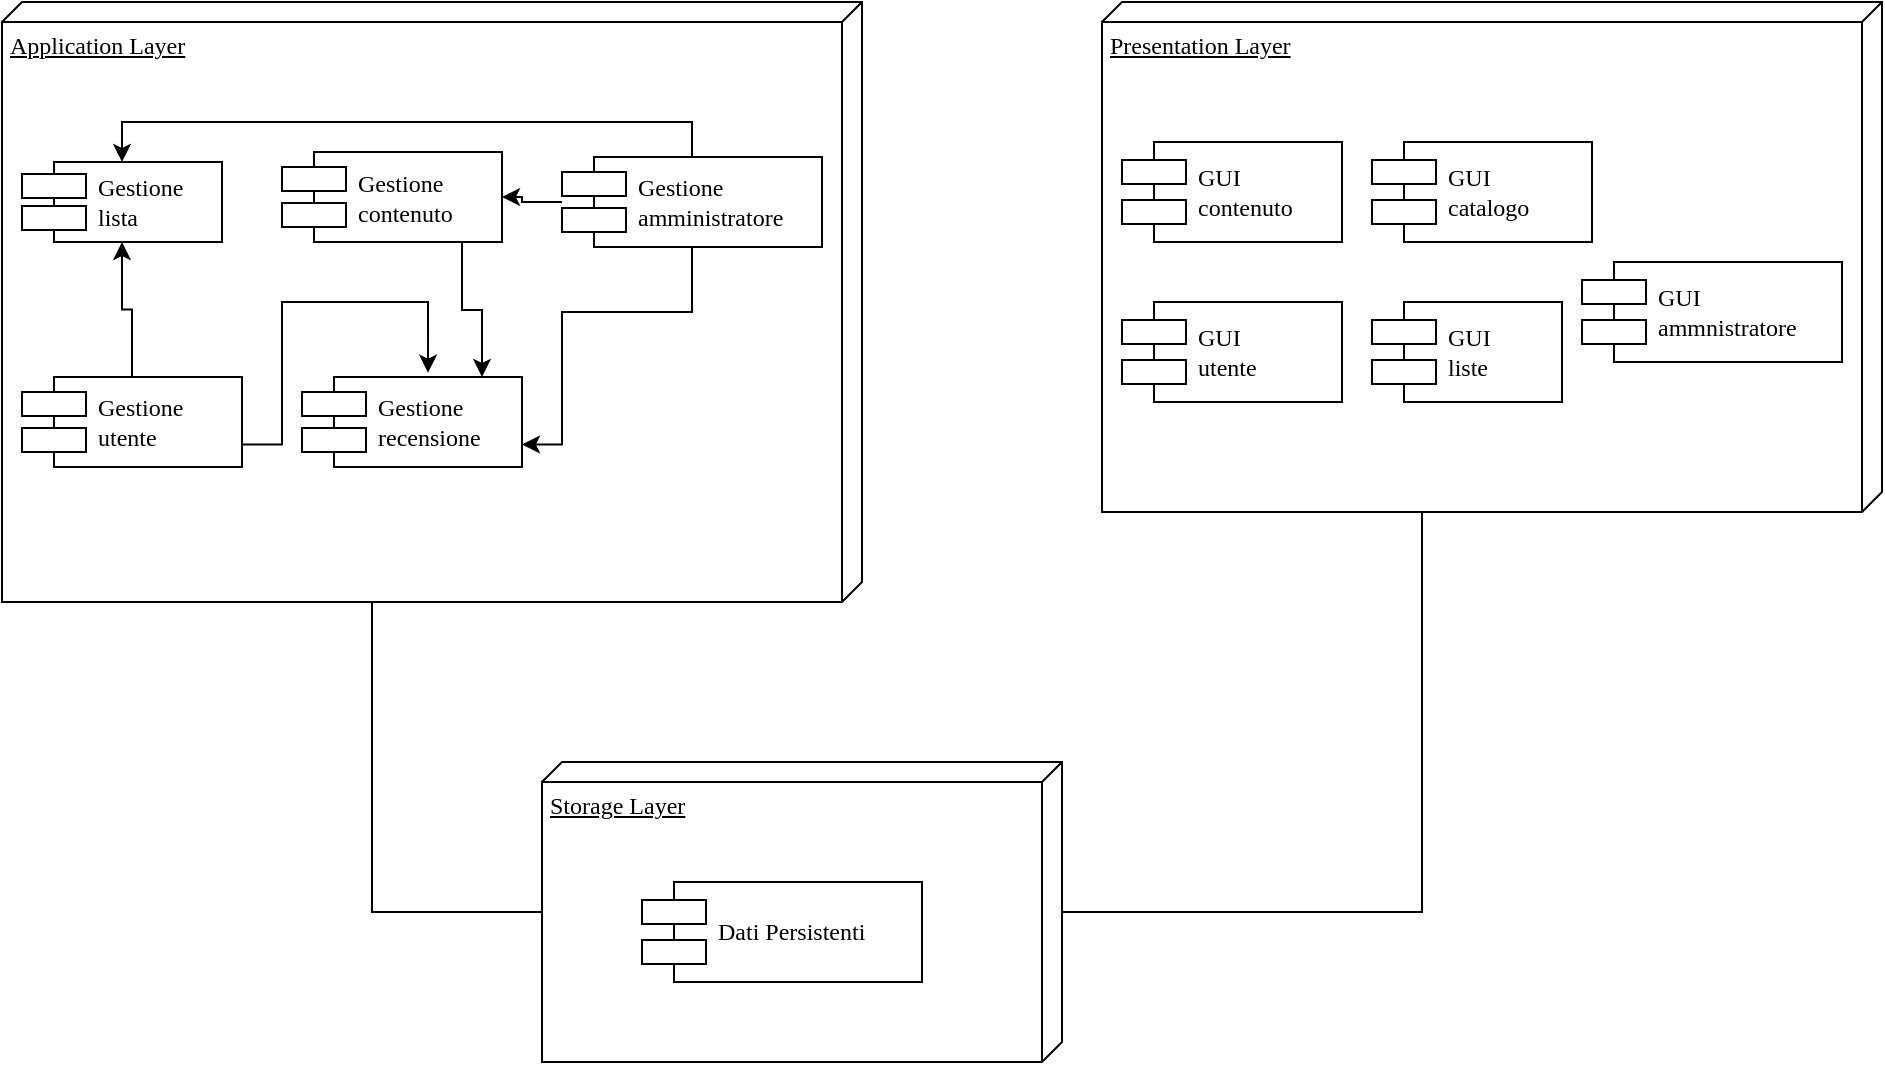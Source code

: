 <mxfile version="15.9.4" type="device"><diagram name="Page-1" id="5f0bae14-7c28-e335-631c-24af17079c00"><mxGraphModel dx="1563" dy="659" grid="1" gridSize="10" guides="1" tooltips="1" connect="1" arrows="1" fold="1" page="1" pageScale="1" pageWidth="1100" pageHeight="850" background="none" math="0" shadow="0"><root><mxCell id="0"/><mxCell id="1" parent="0"/><mxCell id="39150e848f15840c-1" value="Application Layer" style="verticalAlign=top;align=left;spacingTop=8;spacingLeft=2;spacingRight=12;shape=cube;size=10;direction=south;fontStyle=4;html=1;rounded=0;shadow=0;comic=0;labelBackgroundColor=none;strokeWidth=1;fontFamily=Verdana;fontSize=12" parent="1" vertex="1"><mxGeometry x="100" y="30" width="430" height="300" as="geometry"/></mxCell><mxCell id="39150e848f15840c-2" value="Presentation Layer" style="verticalAlign=top;align=left;spacingTop=8;spacingLeft=2;spacingRight=12;shape=cube;size=10;direction=south;fontStyle=4;html=1;rounded=0;shadow=0;comic=0;labelBackgroundColor=none;strokeWidth=1;fontFamily=Verdana;fontSize=12" parent="1" vertex="1"><mxGeometry x="650" y="30" width="390" height="255" as="geometry"/></mxCell><mxCell id="39150e848f15840c-3" value="Storage Layer" style="verticalAlign=top;align=left;spacingTop=8;spacingLeft=2;spacingRight=12;shape=cube;size=10;direction=south;fontStyle=4;html=1;rounded=0;shadow=0;comic=0;labelBackgroundColor=none;strokeWidth=1;fontFamily=Verdana;fontSize=12" parent="1" vertex="1"><mxGeometry x="370" y="410" width="260" height="150" as="geometry"/></mxCell><mxCell id="39150e848f15840c-5" value="Gestione&amp;nbsp;&lt;br&gt;recensione" style="shape=component;align=left;spacingLeft=36;rounded=0;shadow=0;comic=0;labelBackgroundColor=none;strokeWidth=1;fontFamily=Verdana;fontSize=12;html=1;" parent="1" vertex="1"><mxGeometry x="250" y="217.5" width="110" height="45" as="geometry"/></mxCell><mxCell id="39150e848f15840c-7" value="GUI &lt;br&gt;contenuto" style="shape=component;align=left;spacingLeft=36;rounded=0;shadow=0;comic=0;labelBackgroundColor=none;strokeWidth=1;fontFamily=Verdana;fontSize=12;html=1;" parent="1" vertex="1"><mxGeometry x="660" y="100" width="110" height="50" as="geometry"/></mxCell><mxCell id="39150e848f15840c-10" value="Dati Persistenti" style="shape=component;align=left;spacingLeft=36;rounded=0;shadow=0;comic=0;labelBackgroundColor=none;strokeWidth=1;fontFamily=Verdana;fontSize=12;html=1;" parent="1" vertex="1"><mxGeometry x="420" y="470" width="140" height="50" as="geometry"/></mxCell><mxCell id="39150e848f15840c-17" style="edgeStyle=orthogonalEdgeStyle;rounded=0;html=1;labelBackgroundColor=none;startArrow=none;startFill=0;startSize=8;endArrow=none;endFill=0;endSize=16;fontFamily=Verdana;fontSize=12;" parent="1" source="39150e848f15840c-3" target="39150e848f15840c-2" edge="1"><mxGeometry relative="1" as="geometry"><Array as="points"><mxPoint x="810" y="485"/></Array></mxGeometry></mxCell><mxCell id="39150e848f15840c-18" style="edgeStyle=orthogonalEdgeStyle;rounded=0;html=1;labelBackgroundColor=none;startArrow=none;startFill=0;startSize=8;endArrow=none;endFill=0;endSize=16;fontFamily=Verdana;fontSize=12;" parent="1" source="39150e848f15840c-3" target="39150e848f15840c-1" edge="1"><mxGeometry relative="1" as="geometry"><Array as="points"><mxPoint x="285" y="485"/></Array></mxGeometry></mxCell><mxCell id="QWpSenSXGH7w2EHPPJl9-1" value="Gestione &lt;br&gt;lista" style="shape=component;align=left;spacingLeft=36;rounded=0;shadow=0;comic=0;labelBackgroundColor=none;strokeWidth=1;fontFamily=Verdana;fontSize=12;html=1;" vertex="1" parent="1"><mxGeometry x="110" y="110" width="100" height="40" as="geometry"/></mxCell><mxCell id="QWpSenSXGH7w2EHPPJl9-10" style="edgeStyle=orthogonalEdgeStyle;rounded=0;orthogonalLoop=1;jettySize=auto;html=1;exitX=1;exitY=0.75;exitDx=0;exitDy=0;entryX=0.573;entryY=-0.048;entryDx=0;entryDy=0;entryPerimeter=0;" edge="1" parent="1" source="QWpSenSXGH7w2EHPPJl9-2" target="39150e848f15840c-5"><mxGeometry relative="1" as="geometry"><Array as="points"><mxPoint x="240" y="251"/><mxPoint x="240" y="180"/><mxPoint x="313" y="180"/></Array></mxGeometry></mxCell><mxCell id="QWpSenSXGH7w2EHPPJl9-12" value="" style="edgeStyle=orthogonalEdgeStyle;rounded=0;orthogonalLoop=1;jettySize=auto;html=1;" edge="1" parent="1" source="QWpSenSXGH7w2EHPPJl9-2" target="QWpSenSXGH7w2EHPPJl9-1"><mxGeometry relative="1" as="geometry"/></mxCell><mxCell id="QWpSenSXGH7w2EHPPJl9-2" value="Gestione&lt;br&gt;utente" style="shape=component;align=left;spacingLeft=36;rounded=0;shadow=0;comic=0;labelBackgroundColor=none;strokeWidth=1;fontFamily=Verdana;fontSize=12;html=1;" vertex="1" parent="1"><mxGeometry x="110" y="217.5" width="110" height="45" as="geometry"/></mxCell><mxCell id="QWpSenSXGH7w2EHPPJl9-19" value="" style="edgeStyle=orthogonalEdgeStyle;rounded=0;orthogonalLoop=1;jettySize=auto;html=1;" edge="1" parent="1" source="QWpSenSXGH7w2EHPPJl9-13" target="39150e848f15840c-5"><mxGeometry relative="1" as="geometry"><Array as="points"><mxPoint x="330" y="184"/><mxPoint x="340" y="184"/></Array></mxGeometry></mxCell><mxCell id="QWpSenSXGH7w2EHPPJl9-13" value="Gestione&amp;nbsp;&lt;br&gt;contenuto" style="shape=component;align=left;spacingLeft=36;rounded=0;shadow=0;comic=0;labelBackgroundColor=none;strokeWidth=1;fontFamily=Verdana;fontSize=12;html=1;" vertex="1" parent="1"><mxGeometry x="240" y="105" width="110" height="45" as="geometry"/></mxCell><mxCell id="QWpSenSXGH7w2EHPPJl9-15" style="edgeStyle=orthogonalEdgeStyle;rounded=0;orthogonalLoop=1;jettySize=auto;html=1;entryX=1;entryY=0.75;entryDx=0;entryDy=0;" edge="1" parent="1" source="QWpSenSXGH7w2EHPPJl9-14" target="39150e848f15840c-5"><mxGeometry relative="1" as="geometry"><Array as="points"><mxPoint x="445" y="185"/><mxPoint x="380" y="185"/><mxPoint x="380" y="251"/></Array></mxGeometry></mxCell><mxCell id="QWpSenSXGH7w2EHPPJl9-17" value="" style="edgeStyle=orthogonalEdgeStyle;rounded=0;orthogonalLoop=1;jettySize=auto;html=1;" edge="1" parent="1" source="QWpSenSXGH7w2EHPPJl9-14" target="QWpSenSXGH7w2EHPPJl9-13"><mxGeometry relative="1" as="geometry"/></mxCell><mxCell id="QWpSenSXGH7w2EHPPJl9-18" style="edgeStyle=orthogonalEdgeStyle;rounded=0;orthogonalLoop=1;jettySize=auto;html=1;entryX=0.5;entryY=0;entryDx=0;entryDy=0;" edge="1" parent="1" source="QWpSenSXGH7w2EHPPJl9-14" target="QWpSenSXGH7w2EHPPJl9-1"><mxGeometry relative="1" as="geometry"><Array as="points"><mxPoint x="445" y="90"/><mxPoint x="160" y="90"/></Array></mxGeometry></mxCell><mxCell id="QWpSenSXGH7w2EHPPJl9-14" value="Gestione&amp;nbsp;&lt;br&gt;amministratore" style="shape=component;align=left;spacingLeft=36;rounded=0;shadow=0;comic=0;labelBackgroundColor=none;strokeWidth=1;fontFamily=Verdana;fontSize=12;html=1;" vertex="1" parent="1"><mxGeometry x="380" y="107.5" width="130" height="45" as="geometry"/></mxCell><mxCell id="QWpSenSXGH7w2EHPPJl9-20" value="GUI&lt;br&gt;catalogo&lt;span style=&quot;color: rgba(0 , 0 , 0 , 0) ; font-family: monospace ; font-size: 0px&quot;&gt;%3CmxGraphModel%3E%3Croot%3E%3CmxCell%20id%3D%220%22%2F%3E%3CmxCell%20id%3D%221%22%20parent%3D%220%22%2F%3E%3CmxCell%20id%3D%222%22%20value%3D%22GUI%20%26lt%3Bbr%26gt%3Bcontenuto%22%20style%3D%22shape%3Dcomponent%3Balign%3Dleft%3BspacingLeft%3D36%3Brounded%3D0%3Bshadow%3D0%3Bcomic%3D0%3BlabelBackgroundColor%3Dnone%3BstrokeWidth%3D1%3BfontFamily%3DVerdana%3BfontSize%3D12%3Bhtml%3D1%3B%22%20vertex%3D%221%22%20parent%3D%221%22%3E%3CmxGeometry%20x%3D%22660%22%20y%3D%22100%22%20width%3D%22110%22%20height%3D%2250%22%20as%3D%22geometry%22%2F%3E%3C%2FmxCell%3E%3C%2Froot%3E%3C%2FmxGraphModel%3E&lt;/span&gt;" style="shape=component;align=left;spacingLeft=36;rounded=0;shadow=0;comic=0;labelBackgroundColor=none;strokeWidth=1;fontFamily=Verdana;fontSize=12;html=1;" vertex="1" parent="1"><mxGeometry x="785" y="100" width="110" height="50" as="geometry"/></mxCell><mxCell id="QWpSenSXGH7w2EHPPJl9-21" value="GUI&lt;br&gt;utente" style="shape=component;align=left;spacingLeft=36;rounded=0;shadow=0;comic=0;labelBackgroundColor=none;strokeWidth=1;fontFamily=Verdana;fontSize=12;html=1;" vertex="1" parent="1"><mxGeometry x="660" y="180" width="110" height="50" as="geometry"/></mxCell><mxCell id="QWpSenSXGH7w2EHPPJl9-22" value="GUI&amp;nbsp;&lt;br&gt;liste" style="shape=component;align=left;spacingLeft=36;rounded=0;shadow=0;comic=0;labelBackgroundColor=none;strokeWidth=1;fontFamily=Verdana;fontSize=12;html=1;" vertex="1" parent="1"><mxGeometry x="785" y="180" width="95" height="50" as="geometry"/></mxCell><mxCell id="QWpSenSXGH7w2EHPPJl9-23" value="GUI&lt;br&gt;ammnistratore" style="shape=component;align=left;spacingLeft=36;rounded=0;shadow=0;comic=0;labelBackgroundColor=none;strokeWidth=1;fontFamily=Verdana;fontSize=12;html=1;" vertex="1" parent="1"><mxGeometry x="890" y="160" width="130" height="50" as="geometry"/></mxCell></root></mxGraphModel></diagram></mxfile>